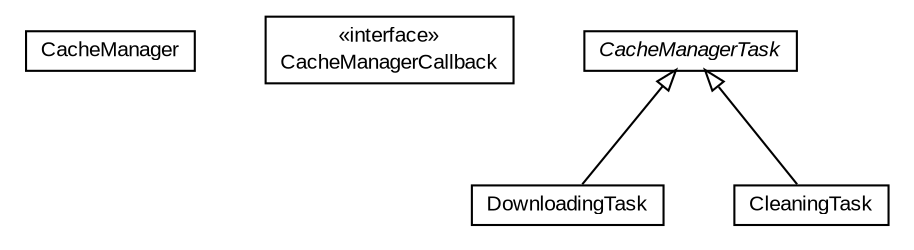 #!/usr/local/bin/dot
#
# Class diagram 
# Generated by UMLGraph version R5_6-24-gf6e263 (http://www.umlgraph.org/)
#

digraph G {
	edge [fontname="arial",fontsize=10,labelfontname="arial",labelfontsize=10];
	node [fontname="arial",fontsize=10,shape=plaintext];
	nodesep=0.25;
	ranksep=0.5;
	// org.osmdroid.tileprovider.cachemanager.CacheManager
	c8859 [label=<<table title="org.osmdroid.tileprovider.cachemanager.CacheManager" border="0" cellborder="1" cellspacing="0" cellpadding="2" port="p" href="./CacheManager.html">
		<tr><td><table border="0" cellspacing="0" cellpadding="1">
<tr><td align="center" balign="center"> CacheManager </td></tr>
		</table></td></tr>
		</table>>, URL="./CacheManager.html", fontname="arial", fontcolor="black", fontsize=10.0];
	// org.osmdroid.tileprovider.cachemanager.CacheManager.CacheManagerCallback
	c8860 [label=<<table title="org.osmdroid.tileprovider.cachemanager.CacheManager.CacheManagerCallback" border="0" cellborder="1" cellspacing="0" cellpadding="2" port="p" href="./CacheManager.CacheManagerCallback.html">
		<tr><td><table border="0" cellspacing="0" cellpadding="1">
<tr><td align="center" balign="center"> &#171;interface&#187; </td></tr>
<tr><td align="center" balign="center"> CacheManagerCallback </td></tr>
		</table></td></tr>
		</table>>, URL="./CacheManager.CacheManagerCallback.html", fontname="arial", fontcolor="black", fontsize=10.0];
	// org.osmdroid.tileprovider.cachemanager.CacheManager.CacheManagerTask
	c8861 [label=<<table title="org.osmdroid.tileprovider.cachemanager.CacheManager.CacheManagerTask" border="0" cellborder="1" cellspacing="0" cellpadding="2" port="p" href="./CacheManager.CacheManagerTask.html">
		<tr><td><table border="0" cellspacing="0" cellpadding="1">
<tr><td align="center" balign="center"><font face="arial italic"> CacheManagerTask </font></td></tr>
		</table></td></tr>
		</table>>, URL="./CacheManager.CacheManagerTask.html", fontname="arial", fontcolor="black", fontsize=10.0];
	// org.osmdroid.tileprovider.cachemanager.CacheManager.DownloadingTask
	c8862 [label=<<table title="org.osmdroid.tileprovider.cachemanager.CacheManager.DownloadingTask" border="0" cellborder="1" cellspacing="0" cellpadding="2" port="p" href="./CacheManager.DownloadingTask.html">
		<tr><td><table border="0" cellspacing="0" cellpadding="1">
<tr><td align="center" balign="center"> DownloadingTask </td></tr>
		</table></td></tr>
		</table>>, URL="./CacheManager.DownloadingTask.html", fontname="arial", fontcolor="black", fontsize=10.0];
	// org.osmdroid.tileprovider.cachemanager.CacheManager.CleaningTask
	c8863 [label=<<table title="org.osmdroid.tileprovider.cachemanager.CacheManager.CleaningTask" border="0" cellborder="1" cellspacing="0" cellpadding="2" port="p" href="./CacheManager.CleaningTask.html">
		<tr><td><table border="0" cellspacing="0" cellpadding="1">
<tr><td align="center" balign="center"> CleaningTask </td></tr>
		</table></td></tr>
		</table>>, URL="./CacheManager.CleaningTask.html", fontname="arial", fontcolor="black", fontsize=10.0];
	//org.osmdroid.tileprovider.cachemanager.CacheManager.DownloadingTask extends org.osmdroid.tileprovider.cachemanager.CacheManager.CacheManagerTask
	c8861:p -> c8862:p [dir=back,arrowtail=empty];
	//org.osmdroid.tileprovider.cachemanager.CacheManager.CleaningTask extends org.osmdroid.tileprovider.cachemanager.CacheManager.CacheManagerTask
	c8861:p -> c8863:p [dir=back,arrowtail=empty];
}

